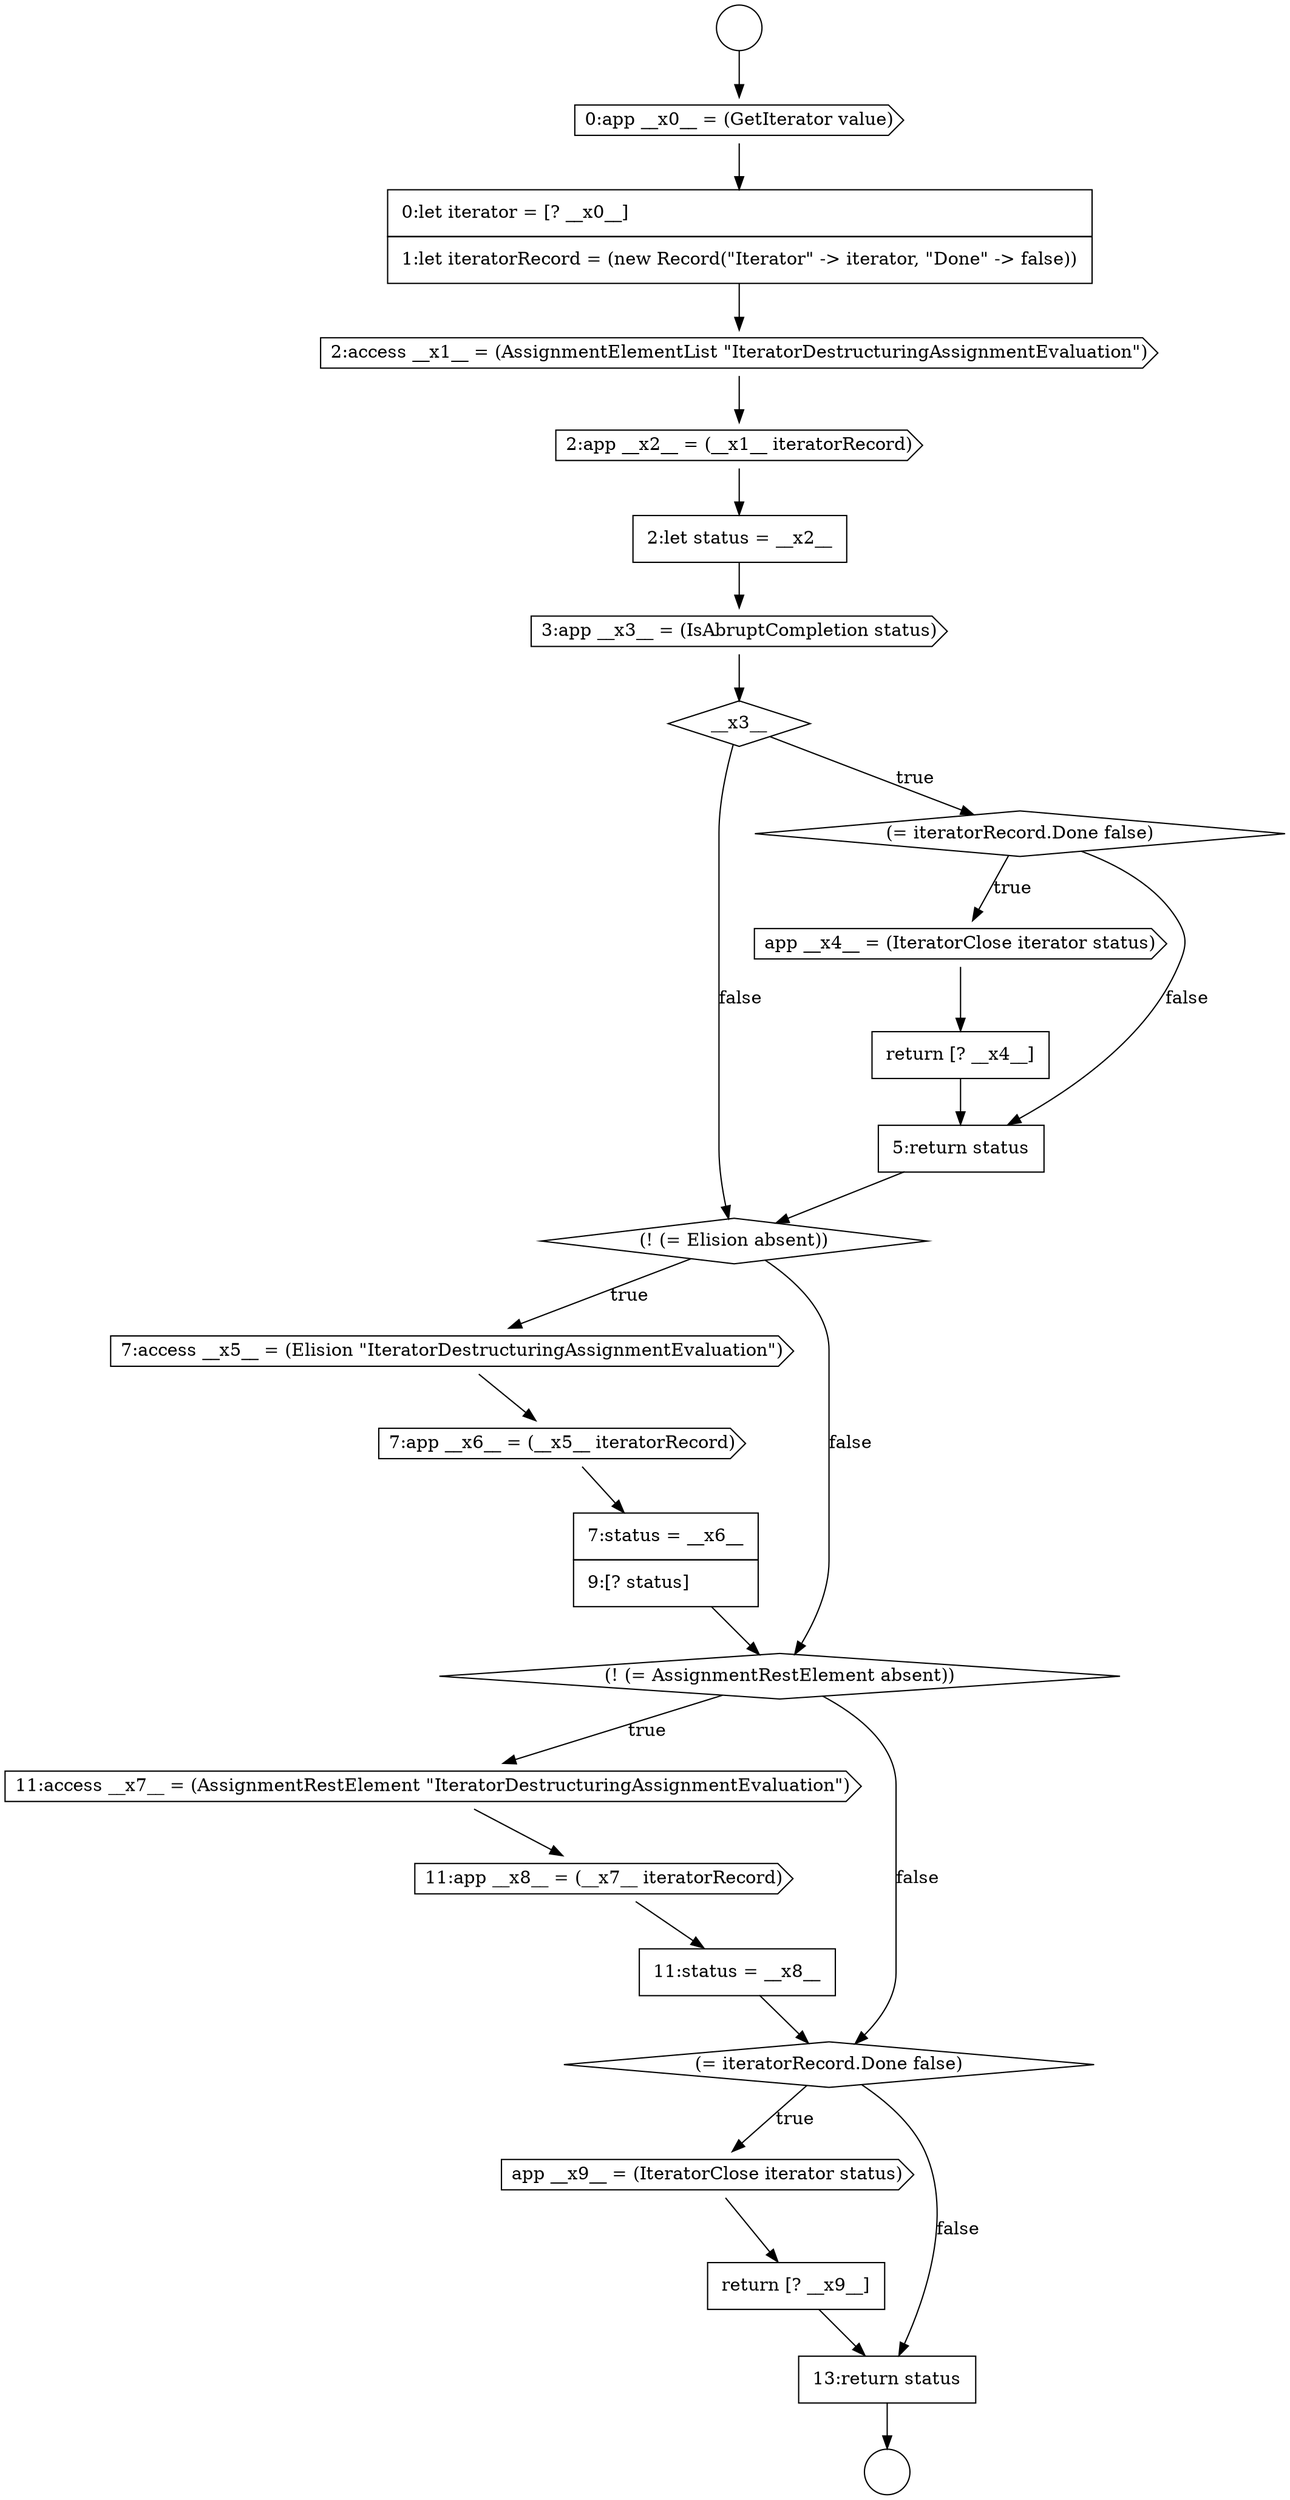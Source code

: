 digraph {
  node4992 [shape=cds, label=<<font color="black">7:access __x5__ = (Elision &quot;IteratorDestructuringAssignmentEvaluation&quot;)</font>> color="black" fillcolor="white" style=filled]
  node5000 [shape=cds, label=<<font color="black">app __x9__ = (IteratorClose iterator status)</font>> color="black" fillcolor="white" style=filled]
  node4980 [shape=cds, label=<<font color="black">0:app __x0__ = (GetIterator value)</font>> color="black" fillcolor="white" style=filled]
  node4984 [shape=none, margin=0, label=<<font color="black">
    <table border="0" cellborder="1" cellspacing="0" cellpadding="10">
      <tr><td align="left">2:let status = __x2__</td></tr>
    </table>
  </font>> color="black" fillcolor="white" style=filled]
  node4988 [shape=cds, label=<<font color="black">app __x4__ = (IteratorClose iterator status)</font>> color="black" fillcolor="white" style=filled]
  node4996 [shape=cds, label=<<font color="black">11:access __x7__ = (AssignmentRestElement &quot;IteratorDestructuringAssignmentEvaluation&quot;)</font>> color="black" fillcolor="white" style=filled]
  node4999 [shape=diamond, label=<<font color="black">(= iteratorRecord.Done false)</font>> color="black" fillcolor="white" style=filled]
  node4983 [shape=cds, label=<<font color="black">2:app __x2__ = (__x1__ iteratorRecord)</font>> color="black" fillcolor="white" style=filled]
  node4995 [shape=diamond, label=<<font color="black">(! (= AssignmentRestElement absent))</font>> color="black" fillcolor="white" style=filled]
  node4998 [shape=none, margin=0, label=<<font color="black">
    <table border="0" cellborder="1" cellspacing="0" cellpadding="10">
      <tr><td align="left">11:status = __x8__</td></tr>
    </table>
  </font>> color="black" fillcolor="white" style=filled]
  node4978 [shape=circle label=" " color="black" fillcolor="white" style=filled]
  node4986 [shape=diamond, label=<<font color="black">__x3__</font>> color="black" fillcolor="white" style=filled]
  node4991 [shape=diamond, label=<<font color="black">(! (= Elision absent))</font>> color="black" fillcolor="white" style=filled]
  node4997 [shape=cds, label=<<font color="black">11:app __x8__ = (__x7__ iteratorRecord)</font>> color="black" fillcolor="white" style=filled]
  node4981 [shape=none, margin=0, label=<<font color="black">
    <table border="0" cellborder="1" cellspacing="0" cellpadding="10">
      <tr><td align="left">0:let iterator = [? __x0__]</td></tr>
      <tr><td align="left">1:let iteratorRecord = (new Record(&quot;Iterator&quot; -&gt; iterator, &quot;Done&quot; -&gt; false))</td></tr>
    </table>
  </font>> color="black" fillcolor="white" style=filled]
  node4987 [shape=diamond, label=<<font color="black">(= iteratorRecord.Done false)</font>> color="black" fillcolor="white" style=filled]
  node5002 [shape=none, margin=0, label=<<font color="black">
    <table border="0" cellborder="1" cellspacing="0" cellpadding="10">
      <tr><td align="left">13:return status</td></tr>
    </table>
  </font>> color="black" fillcolor="white" style=filled]
  node4989 [shape=none, margin=0, label=<<font color="black">
    <table border="0" cellborder="1" cellspacing="0" cellpadding="10">
      <tr><td align="left">return [? __x4__]</td></tr>
    </table>
  </font>> color="black" fillcolor="white" style=filled]
  node4994 [shape=none, margin=0, label=<<font color="black">
    <table border="0" cellborder="1" cellspacing="0" cellpadding="10">
      <tr><td align="left">7:status = __x6__</td></tr>
      <tr><td align="left">9:[? status]</td></tr>
    </table>
  </font>> color="black" fillcolor="white" style=filled]
  node4979 [shape=circle label=" " color="black" fillcolor="white" style=filled]
  node4985 [shape=cds, label=<<font color="black">3:app __x3__ = (IsAbruptCompletion status)</font>> color="black" fillcolor="white" style=filled]
  node4993 [shape=cds, label=<<font color="black">7:app __x6__ = (__x5__ iteratorRecord)</font>> color="black" fillcolor="white" style=filled]
  node4990 [shape=none, margin=0, label=<<font color="black">
    <table border="0" cellborder="1" cellspacing="0" cellpadding="10">
      <tr><td align="left">5:return status</td></tr>
    </table>
  </font>> color="black" fillcolor="white" style=filled]
  node5001 [shape=none, margin=0, label=<<font color="black">
    <table border="0" cellborder="1" cellspacing="0" cellpadding="10">
      <tr><td align="left">return [? __x9__]</td></tr>
    </table>
  </font>> color="black" fillcolor="white" style=filled]
  node4982 [shape=cds, label=<<font color="black">2:access __x1__ = (AssignmentElementList &quot;IteratorDestructuringAssignmentEvaluation&quot;)</font>> color="black" fillcolor="white" style=filled]
  node4978 -> node4980 [ color="black"]
  node4998 -> node4999 [ color="black"]
  node4981 -> node4982 [ color="black"]
  node4991 -> node4992 [label=<<font color="black">true</font>> color="black"]
  node4991 -> node4995 [label=<<font color="black">false</font>> color="black"]
  node4986 -> node4987 [label=<<font color="black">true</font>> color="black"]
  node4986 -> node4991 [label=<<font color="black">false</font>> color="black"]
  node4987 -> node4988 [label=<<font color="black">true</font>> color="black"]
  node4987 -> node4990 [label=<<font color="black">false</font>> color="black"]
  node4989 -> node4990 [ color="black"]
  node4984 -> node4985 [ color="black"]
  node5002 -> node4979 [ color="black"]
  node5000 -> node5001 [ color="black"]
  node4985 -> node4986 [ color="black"]
  node4999 -> node5000 [label=<<font color="black">true</font>> color="black"]
  node4999 -> node5002 [label=<<font color="black">false</font>> color="black"]
  node5001 -> node5002 [ color="black"]
  node4995 -> node4996 [label=<<font color="black">true</font>> color="black"]
  node4995 -> node4999 [label=<<font color="black">false</font>> color="black"]
  node4997 -> node4998 [ color="black"]
  node4982 -> node4983 [ color="black"]
  node4993 -> node4994 [ color="black"]
  node4988 -> node4989 [ color="black"]
  node4996 -> node4997 [ color="black"]
  node4990 -> node4991 [ color="black"]
  node4992 -> node4993 [ color="black"]
  node4980 -> node4981 [ color="black"]
  node4994 -> node4995 [ color="black"]
  node4983 -> node4984 [ color="black"]
}
